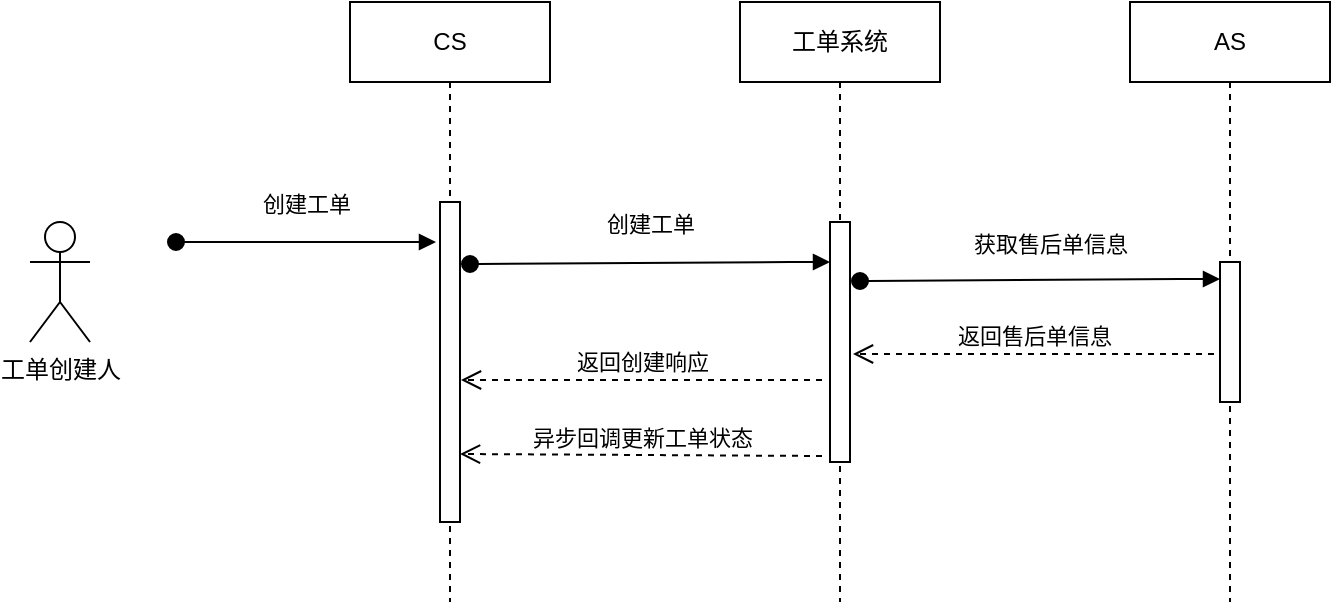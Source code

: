 <mxfile version="17.4.6" type="github">
  <diagram id="kgpKYQtTHZ0yAKxKKP6v" name="Page-1">
    <mxGraphModel dx="1422" dy="762" grid="1" gridSize="10" guides="1" tooltips="1" connect="1" arrows="1" fold="1" page="1" pageScale="1" pageWidth="850" pageHeight="1100" math="0" shadow="0">
      <root>
        <mxCell id="0" />
        <mxCell id="1" parent="0" />
        <mxCell id="Nl6Qnyx7027qB_0owJBx-8" value="CS" style="shape=umlLifeline;perimeter=lifelinePerimeter;whiteSpace=wrap;html=1;container=1;collapsible=0;recursiveResize=0;outlineConnect=0;" parent="1" vertex="1">
          <mxGeometry x="230" y="110" width="100" height="300" as="geometry" />
        </mxCell>
        <mxCell id="Nl6Qnyx7027qB_0owJBx-10" value="" style="html=1;points=[];perimeter=orthogonalPerimeter;" parent="Nl6Qnyx7027qB_0owJBx-8" vertex="1">
          <mxGeometry x="45" y="100" width="10" height="160" as="geometry" />
        </mxCell>
        <mxCell id="vZi_6Wa-V15glwkgxytT-4" value="异步回调更新工单状态" style="html=1;verticalAlign=bottom;endArrow=open;dashed=1;endSize=8;rounded=0;exitX=-0.4;exitY=0.925;exitDx=0;exitDy=0;exitPerimeter=0;" edge="1" parent="Nl6Qnyx7027qB_0owJBx-8">
          <mxGeometry relative="1" as="geometry">
            <mxPoint x="236" y="227" as="sourcePoint" />
            <mxPoint x="55" y="226" as="targetPoint" />
          </mxGeometry>
        </mxCell>
        <mxCell id="Nl6Qnyx7027qB_0owJBx-9" value="工单系统" style="shape=umlLifeline;perimeter=lifelinePerimeter;whiteSpace=wrap;html=1;container=1;collapsible=0;recursiveResize=0;outlineConnect=0;" parent="1" vertex="1">
          <mxGeometry x="425" y="110" width="100" height="300" as="geometry" />
        </mxCell>
        <mxCell id="Nl6Qnyx7027qB_0owJBx-13" value="" style="html=1;points=[];perimeter=orthogonalPerimeter;" parent="Nl6Qnyx7027qB_0owJBx-9" vertex="1">
          <mxGeometry x="45" y="110" width="10" height="120" as="geometry" />
        </mxCell>
        <mxCell id="Nl6Qnyx7027qB_0owJBx-11" value="工单创建人" style="shape=umlActor;verticalLabelPosition=bottom;verticalAlign=top;html=1;" parent="1" vertex="1">
          <mxGeometry x="70" y="220" width="30" height="60" as="geometry" />
        </mxCell>
        <mxCell id="Nl6Qnyx7027qB_0owJBx-17" value="创建工单" style="html=1;verticalAlign=bottom;startArrow=oval;startFill=1;endArrow=block;startSize=8;rounded=0;" parent="1" edge="1">
          <mxGeometry y="10" width="60" relative="1" as="geometry">
            <mxPoint x="143" y="230" as="sourcePoint" />
            <mxPoint x="273" y="230" as="targetPoint" />
            <mxPoint as="offset" />
          </mxGeometry>
        </mxCell>
        <mxCell id="Nl6Qnyx7027qB_0owJBx-18" value="创建工单" style="html=1;verticalAlign=bottom;startArrow=oval;startFill=1;endArrow=block;startSize=8;rounded=0;" parent="1" edge="1">
          <mxGeometry y="10" width="60" relative="1" as="geometry">
            <mxPoint x="290" y="241" as="sourcePoint" />
            <mxPoint x="470" y="240" as="targetPoint" />
            <mxPoint as="offset" />
            <Array as="points">
              <mxPoint x="450" y="240" />
            </Array>
          </mxGeometry>
        </mxCell>
        <mxCell id="Nl6Qnyx7027qB_0owJBx-20" value="返回创建响应" style="html=1;verticalAlign=bottom;endArrow=open;dashed=1;endSize=8;rounded=0;" parent="1" edge="1">
          <mxGeometry relative="1" as="geometry">
            <mxPoint x="466" y="299" as="sourcePoint" />
            <mxPoint x="285.5" y="299" as="targetPoint" />
          </mxGeometry>
        </mxCell>
        <mxCell id="Nl6Qnyx7027qB_0owJBx-21" value="AS" style="shape=umlLifeline;perimeter=lifelinePerimeter;whiteSpace=wrap;html=1;container=1;collapsible=0;recursiveResize=0;outlineConnect=0;" parent="1" vertex="1">
          <mxGeometry x="620" y="110" width="100" height="300" as="geometry" />
        </mxCell>
        <mxCell id="Nl6Qnyx7027qB_0owJBx-22" value="" style="html=1;points=[];perimeter=orthogonalPerimeter;" parent="Nl6Qnyx7027qB_0owJBx-21" vertex="1">
          <mxGeometry x="45" y="130" width="10" height="70" as="geometry" />
        </mxCell>
        <mxCell id="Nl6Qnyx7027qB_0owJBx-23" value="获取售后单信息" style="html=1;verticalAlign=bottom;startArrow=oval;startFill=1;endArrow=block;startSize=8;rounded=0;" parent="1" edge="1">
          <mxGeometry x="0.056" y="9" width="60" relative="1" as="geometry">
            <mxPoint x="485" y="249.5" as="sourcePoint" />
            <mxPoint x="665" y="248.5" as="targetPoint" />
            <mxPoint as="offset" />
            <Array as="points">
              <mxPoint x="645" y="248.5" />
            </Array>
          </mxGeometry>
        </mxCell>
        <mxCell id="Nl6Qnyx7027qB_0owJBx-28" value="返回售后单信息" style="html=1;verticalAlign=bottom;endArrow=open;dashed=1;endSize=8;rounded=0;" parent="1" edge="1">
          <mxGeometry relative="1" as="geometry">
            <mxPoint x="662" y="286" as="sourcePoint" />
            <mxPoint x="481.5" y="286" as="targetPoint" />
          </mxGeometry>
        </mxCell>
      </root>
    </mxGraphModel>
  </diagram>
</mxfile>
